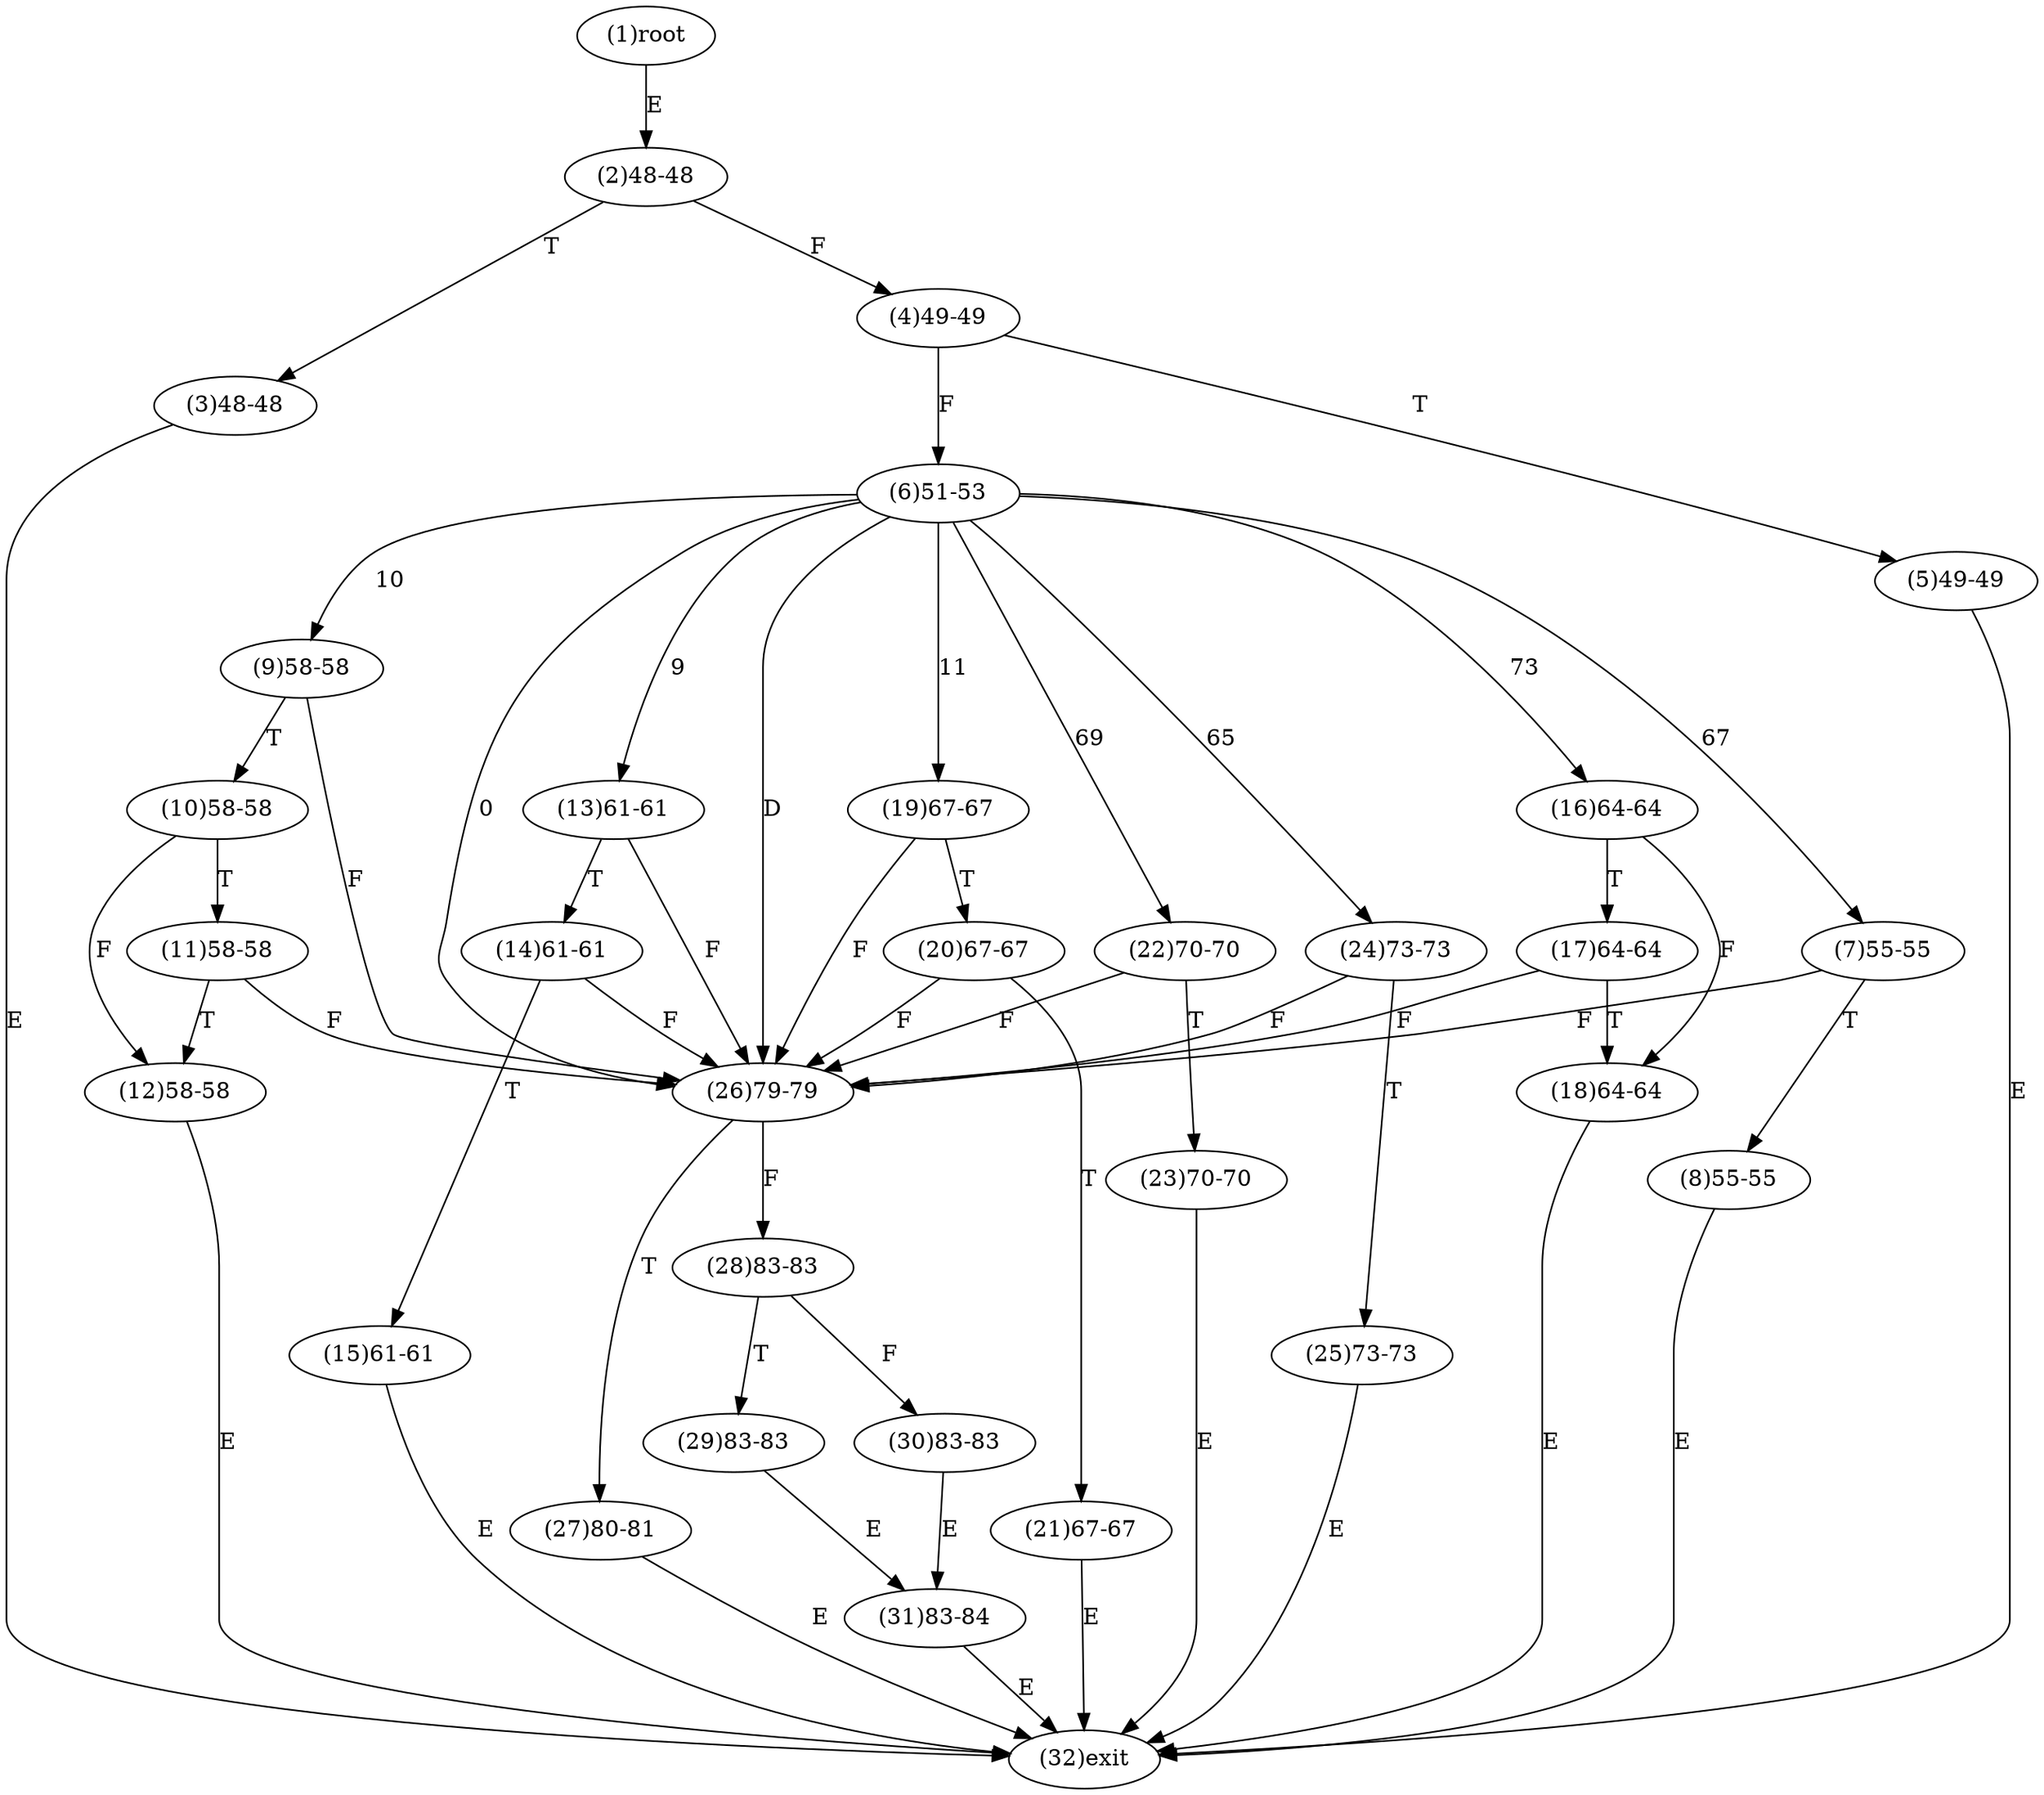 digraph "" { 
1[ label="(1)root"];
2[ label="(2)48-48"];
3[ label="(3)48-48"];
4[ label="(4)49-49"];
5[ label="(5)49-49"];
6[ label="(6)51-53"];
7[ label="(7)55-55"];
8[ label="(8)55-55"];
9[ label="(9)58-58"];
10[ label="(10)58-58"];
11[ label="(11)58-58"];
12[ label="(12)58-58"];
13[ label="(13)61-61"];
14[ label="(14)61-61"];
15[ label="(15)61-61"];
17[ label="(17)64-64"];
16[ label="(16)64-64"];
19[ label="(19)67-67"];
18[ label="(18)64-64"];
21[ label="(21)67-67"];
20[ label="(20)67-67"];
23[ label="(23)70-70"];
22[ label="(22)70-70"];
25[ label="(25)73-73"];
24[ label="(24)73-73"];
27[ label="(27)80-81"];
26[ label="(26)79-79"];
29[ label="(29)83-83"];
28[ label="(28)83-83"];
31[ label="(31)83-84"];
30[ label="(30)83-83"];
32[ label="(32)exit"];
1->2[ label="E"];
2->4[ label="F"];
2->3[ label="T"];
3->32[ label="E"];
4->6[ label="F"];
4->5[ label="T"];
5->32[ label="E"];
6->26[ label="0"];
6->13[ label="9"];
6->9[ label="10"];
6->19[ label="11"];
6->24[ label="65"];
6->7[ label="67"];
6->22[ label="69"];
6->16[ label="73"];
6->26[ label="D"];
7->26[ label="F"];
7->8[ label="T"];
8->32[ label="E"];
9->26[ label="F"];
9->10[ label="T"];
10->12[ label="F"];
10->11[ label="T"];
11->26[ label="F"];
11->12[ label="T"];
12->32[ label="E"];
13->26[ label="F"];
13->14[ label="T"];
14->26[ label="F"];
14->15[ label="T"];
15->32[ label="E"];
16->18[ label="F"];
16->17[ label="T"];
17->26[ label="F"];
17->18[ label="T"];
18->32[ label="E"];
19->26[ label="F"];
19->20[ label="T"];
20->26[ label="F"];
20->21[ label="T"];
21->32[ label="E"];
22->26[ label="F"];
22->23[ label="T"];
23->32[ label="E"];
24->26[ label="F"];
24->25[ label="T"];
25->32[ label="E"];
26->28[ label="F"];
26->27[ label="T"];
27->32[ label="E"];
28->30[ label="F"];
28->29[ label="T"];
29->31[ label="E"];
30->31[ label="E"];
31->32[ label="E"];
}